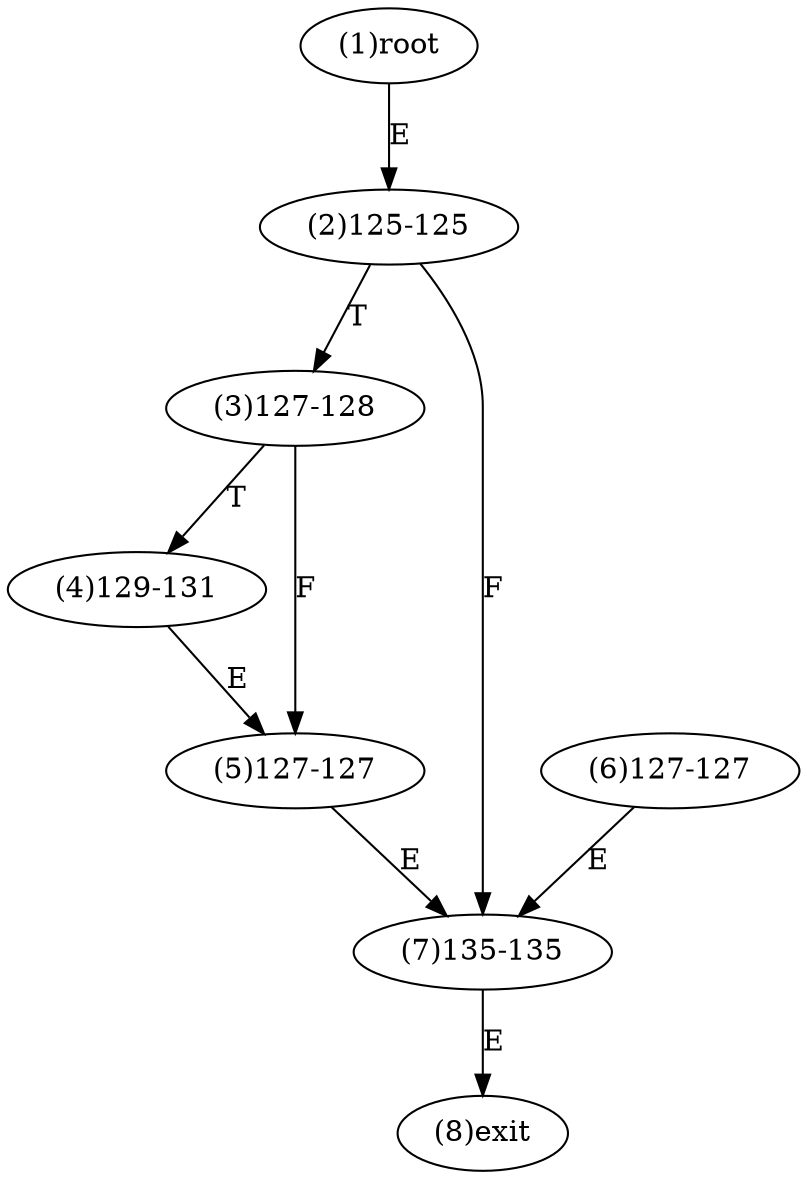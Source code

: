 digraph "" { 
1[ label="(1)root"];
2[ label="(2)125-125"];
3[ label="(3)127-128"];
4[ label="(4)129-131"];
5[ label="(5)127-127"];
6[ label="(6)127-127"];
7[ label="(7)135-135"];
8[ label="(8)exit"];
1->2[ label="E"];
2->7[ label="F"];
2->3[ label="T"];
3->5[ label="F"];
3->4[ label="T"];
4->5[ label="E"];
5->7[ label="E"];
6->7[ label="E"];
7->8[ label="E"];
}
